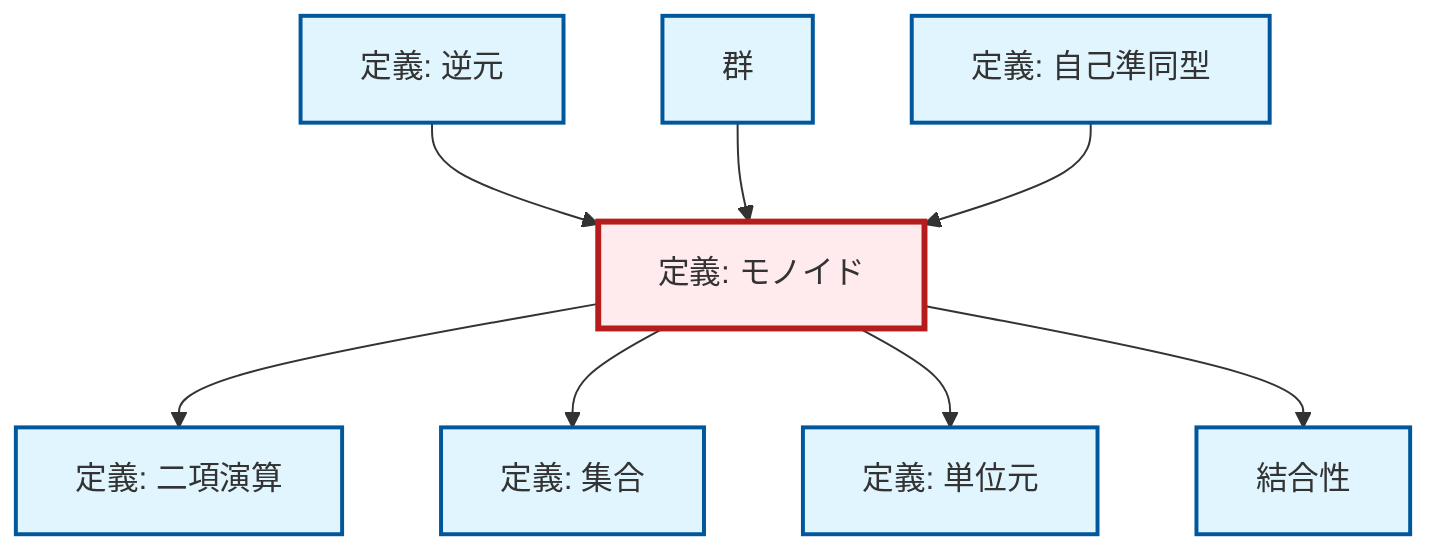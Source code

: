 graph TD
    classDef definition fill:#e1f5fe,stroke:#01579b,stroke-width:2px
    classDef theorem fill:#f3e5f5,stroke:#4a148c,stroke-width:2px
    classDef axiom fill:#fff3e0,stroke:#e65100,stroke-width:2px
    classDef example fill:#e8f5e9,stroke:#1b5e20,stroke-width:2px
    classDef current fill:#ffebee,stroke:#b71c1c,stroke-width:3px
    def-endomorphism["定義: 自己準同型"]:::definition
    def-binary-operation["定義: 二項演算"]:::definition
    def-set["定義: 集合"]:::definition
    def-group["群"]:::definition
    def-inverse-element["定義: 逆元"]:::definition
    def-associativity["結合性"]:::definition
    def-monoid["定義: モノイド"]:::definition
    def-identity-element["定義: 単位元"]:::definition
    def-monoid --> def-binary-operation
    def-inverse-element --> def-monoid
    def-monoid --> def-set
    def-group --> def-monoid
    def-monoid --> def-identity-element
    def-endomorphism --> def-monoid
    def-monoid --> def-associativity
    class def-monoid current